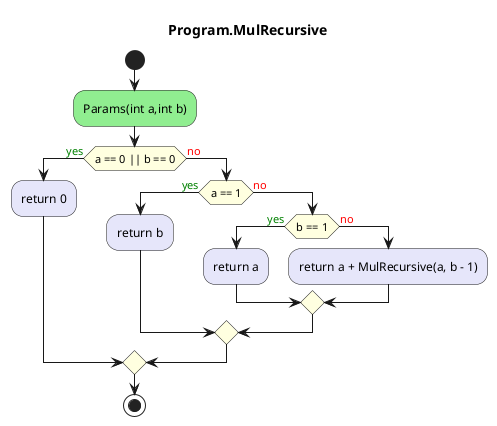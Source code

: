 @startuml Program.MulRecursive
title Program.MulRecursive
start
#LightGreen:Params(int a,int b);
#LightYellow:if (a == 0 || b == 0) then (<color:green>yes)
        #Lavender:return 0;
    else (<color:red>no)
        #LightYellow:if (a == 1) then (<color:green>yes)
                #Lavender:return b;
            else (<color:red>no)
                #LightYellow:if (b == 1) then (<color:green>yes)
                        #Lavender:return a;
                    else (<color:red>no)
                            #Lavender:return a + MulRecursive(a, b - 1);
                endif
        endif
endif
stop
@enduml
